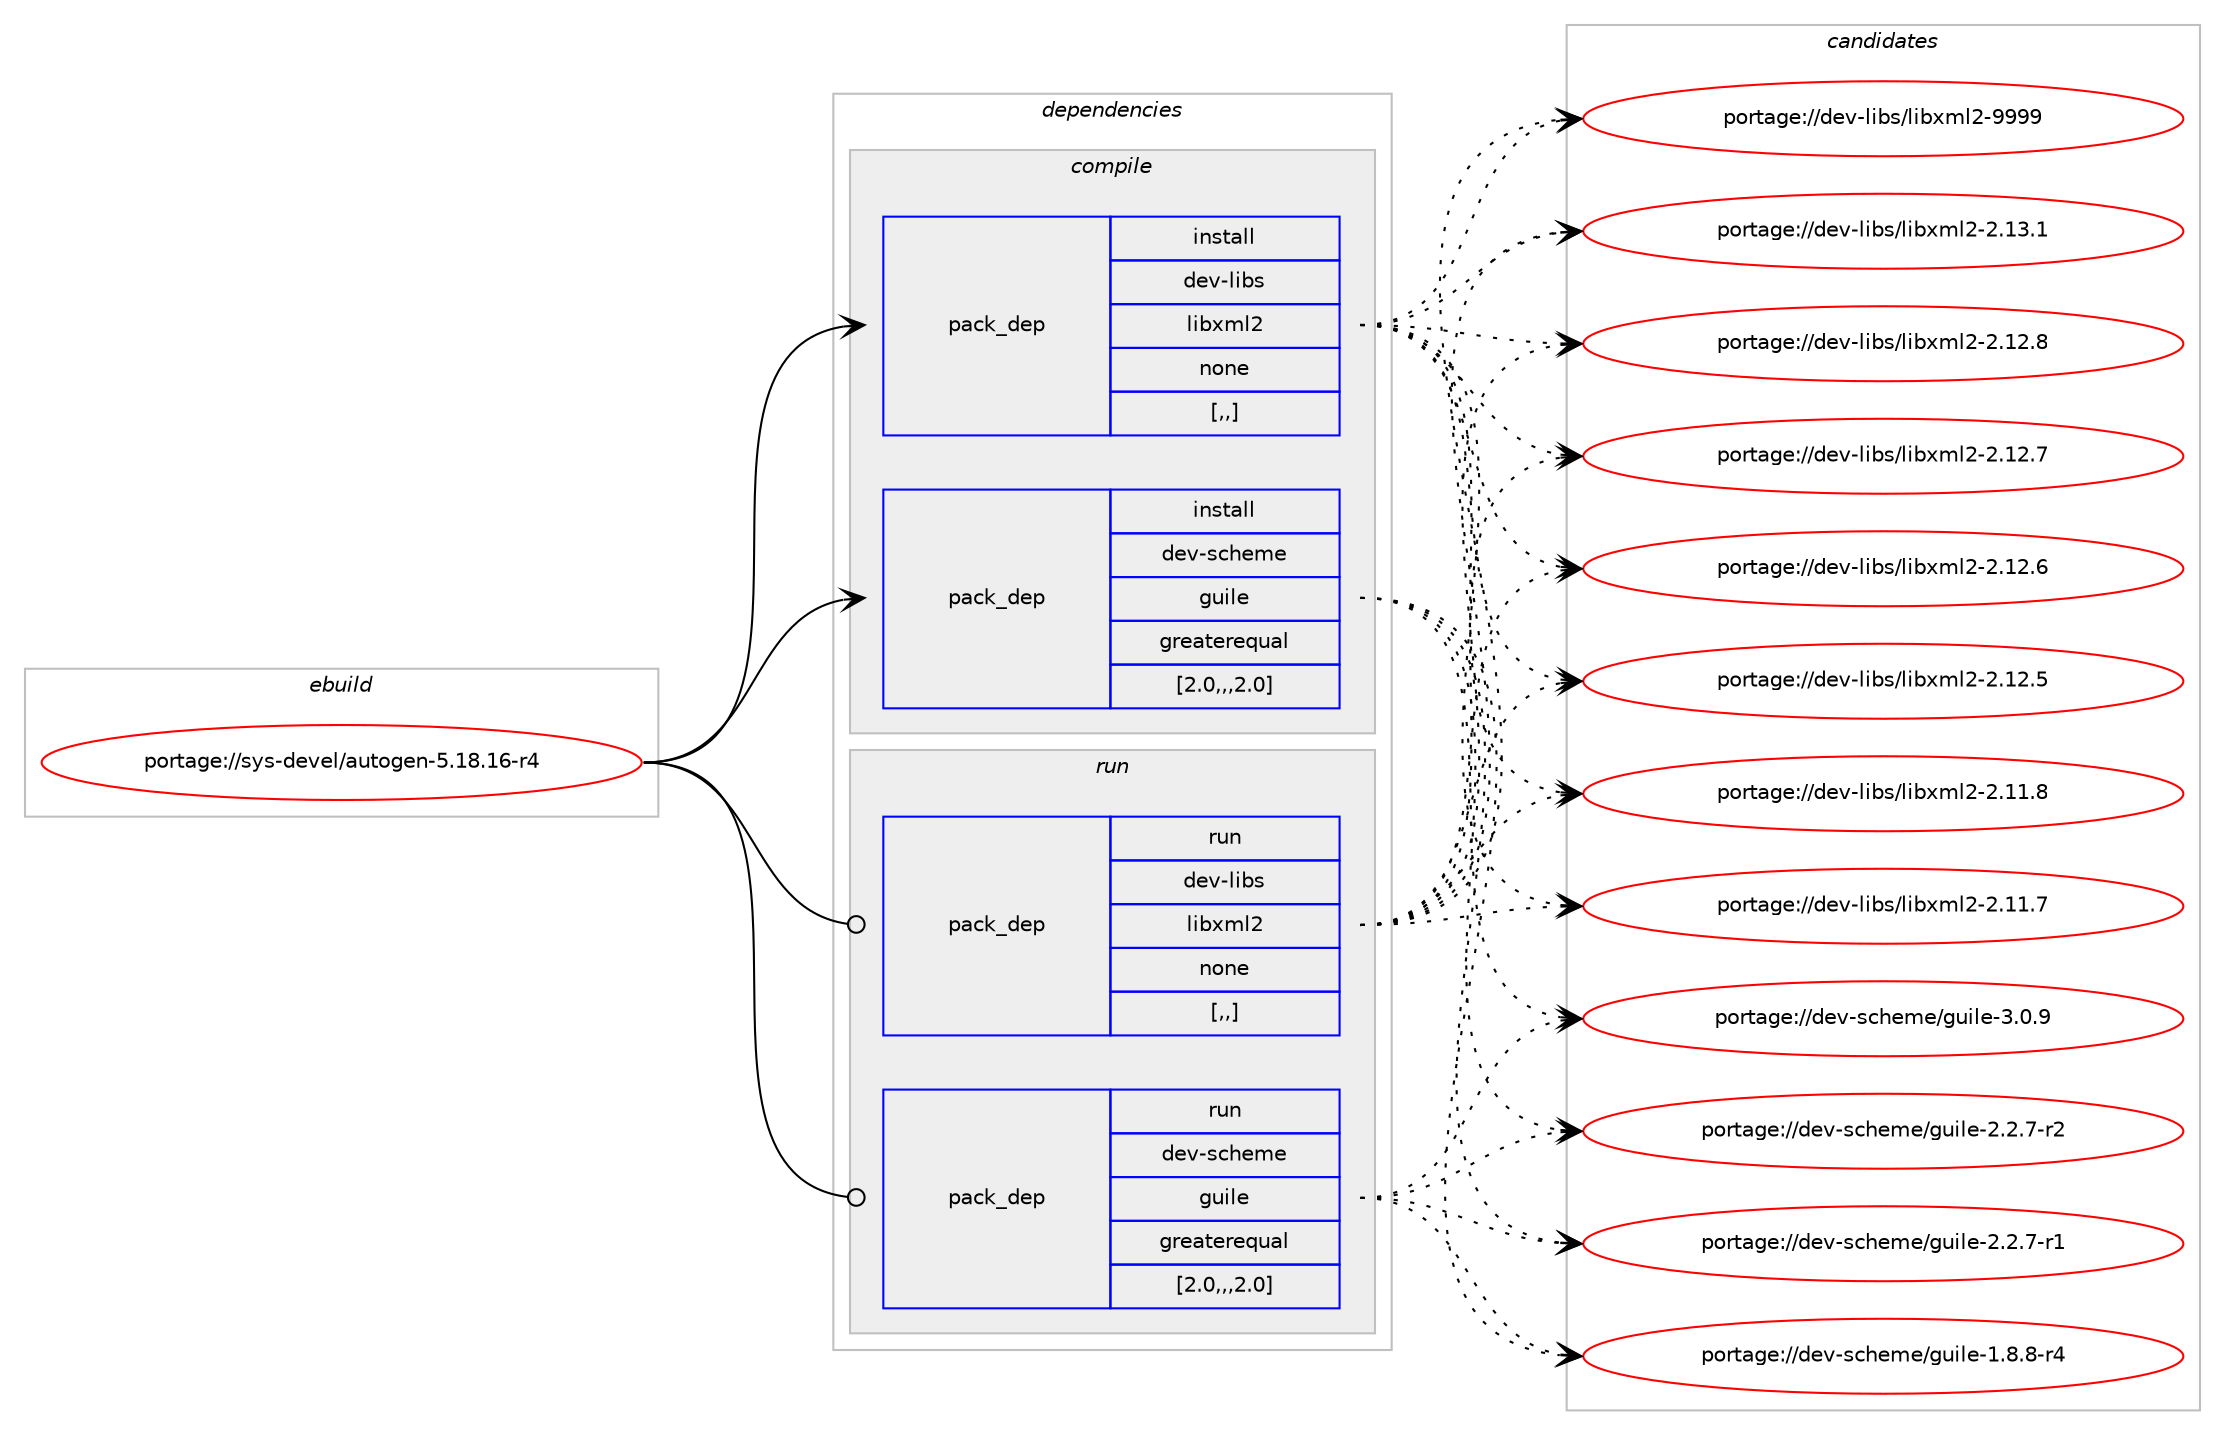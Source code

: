 digraph prolog {

# *************
# Graph options
# *************

newrank=true;
concentrate=true;
compound=true;
graph [rankdir=LR,fontname=Helvetica,fontsize=10,ranksep=1.5];#, ranksep=2.5, nodesep=0.2];
edge  [arrowhead=vee];
node  [fontname=Helvetica,fontsize=10];

# **********
# The ebuild
# **********

subgraph cluster_leftcol {
color=gray;
label=<<i>ebuild</i>>;
id [label="portage://sys-devel/autogen-5.18.16-r4", color=red, width=4, href="../sys-devel/autogen-5.18.16-r4.svg"];
}

# ****************
# The dependencies
# ****************

subgraph cluster_midcol {
color=gray;
label=<<i>dependencies</i>>;
subgraph cluster_compile {
fillcolor="#eeeeee";
style=filled;
label=<<i>compile</i>>;
subgraph pack314148 {
dependency431713 [label=<<TABLE BORDER="0" CELLBORDER="1" CELLSPACING="0" CELLPADDING="4" WIDTH="220"><TR><TD ROWSPAN="6" CELLPADDING="30">pack_dep</TD></TR><TR><TD WIDTH="110">install</TD></TR><TR><TD>dev-libs</TD></TR><TR><TD>libxml2</TD></TR><TR><TD>none</TD></TR><TR><TD>[,,]</TD></TR></TABLE>>, shape=none, color=blue];
}
id:e -> dependency431713:w [weight=20,style="solid",arrowhead="vee"];
subgraph pack314149 {
dependency431714 [label=<<TABLE BORDER="0" CELLBORDER="1" CELLSPACING="0" CELLPADDING="4" WIDTH="220"><TR><TD ROWSPAN="6" CELLPADDING="30">pack_dep</TD></TR><TR><TD WIDTH="110">install</TD></TR><TR><TD>dev-scheme</TD></TR><TR><TD>guile</TD></TR><TR><TD>greaterequal</TD></TR><TR><TD>[2.0,,,2.0]</TD></TR></TABLE>>, shape=none, color=blue];
}
id:e -> dependency431714:w [weight=20,style="solid",arrowhead="vee"];
}
subgraph cluster_compileandrun {
fillcolor="#eeeeee";
style=filled;
label=<<i>compile and run</i>>;
}
subgraph cluster_run {
fillcolor="#eeeeee";
style=filled;
label=<<i>run</i>>;
subgraph pack314150 {
dependency431715 [label=<<TABLE BORDER="0" CELLBORDER="1" CELLSPACING="0" CELLPADDING="4" WIDTH="220"><TR><TD ROWSPAN="6" CELLPADDING="30">pack_dep</TD></TR><TR><TD WIDTH="110">run</TD></TR><TR><TD>dev-libs</TD></TR><TR><TD>libxml2</TD></TR><TR><TD>none</TD></TR><TR><TD>[,,]</TD></TR></TABLE>>, shape=none, color=blue];
}
id:e -> dependency431715:w [weight=20,style="solid",arrowhead="odot"];
subgraph pack314151 {
dependency431716 [label=<<TABLE BORDER="0" CELLBORDER="1" CELLSPACING="0" CELLPADDING="4" WIDTH="220"><TR><TD ROWSPAN="6" CELLPADDING="30">pack_dep</TD></TR><TR><TD WIDTH="110">run</TD></TR><TR><TD>dev-scheme</TD></TR><TR><TD>guile</TD></TR><TR><TD>greaterequal</TD></TR><TR><TD>[2.0,,,2.0]</TD></TR></TABLE>>, shape=none, color=blue];
}
id:e -> dependency431716:w [weight=20,style="solid",arrowhead="odot"];
}
}

# **************
# The candidates
# **************

subgraph cluster_choices {
rank=same;
color=gray;
label=<<i>candidates</i>>;

subgraph choice314148 {
color=black;
nodesep=1;
choice10010111845108105981154710810598120109108504557575757 [label="portage://dev-libs/libxml2-9999", color=red, width=4,href="../dev-libs/libxml2-9999.svg"];
choice100101118451081059811547108105981201091085045504649514649 [label="portage://dev-libs/libxml2-2.13.1", color=red, width=4,href="../dev-libs/libxml2-2.13.1.svg"];
choice100101118451081059811547108105981201091085045504649504656 [label="portage://dev-libs/libxml2-2.12.8", color=red, width=4,href="../dev-libs/libxml2-2.12.8.svg"];
choice100101118451081059811547108105981201091085045504649504655 [label="portage://dev-libs/libxml2-2.12.7", color=red, width=4,href="../dev-libs/libxml2-2.12.7.svg"];
choice100101118451081059811547108105981201091085045504649504654 [label="portage://dev-libs/libxml2-2.12.6", color=red, width=4,href="../dev-libs/libxml2-2.12.6.svg"];
choice100101118451081059811547108105981201091085045504649504653 [label="portage://dev-libs/libxml2-2.12.5", color=red, width=4,href="../dev-libs/libxml2-2.12.5.svg"];
choice100101118451081059811547108105981201091085045504649494656 [label="portage://dev-libs/libxml2-2.11.8", color=red, width=4,href="../dev-libs/libxml2-2.11.8.svg"];
choice100101118451081059811547108105981201091085045504649494655 [label="portage://dev-libs/libxml2-2.11.7", color=red, width=4,href="../dev-libs/libxml2-2.11.7.svg"];
dependency431713:e -> choice10010111845108105981154710810598120109108504557575757:w [style=dotted,weight="100"];
dependency431713:e -> choice100101118451081059811547108105981201091085045504649514649:w [style=dotted,weight="100"];
dependency431713:e -> choice100101118451081059811547108105981201091085045504649504656:w [style=dotted,weight="100"];
dependency431713:e -> choice100101118451081059811547108105981201091085045504649504655:w [style=dotted,weight="100"];
dependency431713:e -> choice100101118451081059811547108105981201091085045504649504654:w [style=dotted,weight="100"];
dependency431713:e -> choice100101118451081059811547108105981201091085045504649504653:w [style=dotted,weight="100"];
dependency431713:e -> choice100101118451081059811547108105981201091085045504649494656:w [style=dotted,weight="100"];
dependency431713:e -> choice100101118451081059811547108105981201091085045504649494655:w [style=dotted,weight="100"];
}
subgraph choice314149 {
color=black;
nodesep=1;
choice100101118451159910410110910147103117105108101455146484657 [label="portage://dev-scheme/guile-3.0.9", color=red, width=4,href="../dev-scheme/guile-3.0.9.svg"];
choice1001011184511599104101109101471031171051081014550465046554511450 [label="portage://dev-scheme/guile-2.2.7-r2", color=red, width=4,href="../dev-scheme/guile-2.2.7-r2.svg"];
choice1001011184511599104101109101471031171051081014550465046554511449 [label="portage://dev-scheme/guile-2.2.7-r1", color=red, width=4,href="../dev-scheme/guile-2.2.7-r1.svg"];
choice1001011184511599104101109101471031171051081014549465646564511452 [label="portage://dev-scheme/guile-1.8.8-r4", color=red, width=4,href="../dev-scheme/guile-1.8.8-r4.svg"];
dependency431714:e -> choice100101118451159910410110910147103117105108101455146484657:w [style=dotted,weight="100"];
dependency431714:e -> choice1001011184511599104101109101471031171051081014550465046554511450:w [style=dotted,weight="100"];
dependency431714:e -> choice1001011184511599104101109101471031171051081014550465046554511449:w [style=dotted,weight="100"];
dependency431714:e -> choice1001011184511599104101109101471031171051081014549465646564511452:w [style=dotted,weight="100"];
}
subgraph choice314150 {
color=black;
nodesep=1;
choice10010111845108105981154710810598120109108504557575757 [label="portage://dev-libs/libxml2-9999", color=red, width=4,href="../dev-libs/libxml2-9999.svg"];
choice100101118451081059811547108105981201091085045504649514649 [label="portage://dev-libs/libxml2-2.13.1", color=red, width=4,href="../dev-libs/libxml2-2.13.1.svg"];
choice100101118451081059811547108105981201091085045504649504656 [label="portage://dev-libs/libxml2-2.12.8", color=red, width=4,href="../dev-libs/libxml2-2.12.8.svg"];
choice100101118451081059811547108105981201091085045504649504655 [label="portage://dev-libs/libxml2-2.12.7", color=red, width=4,href="../dev-libs/libxml2-2.12.7.svg"];
choice100101118451081059811547108105981201091085045504649504654 [label="portage://dev-libs/libxml2-2.12.6", color=red, width=4,href="../dev-libs/libxml2-2.12.6.svg"];
choice100101118451081059811547108105981201091085045504649504653 [label="portage://dev-libs/libxml2-2.12.5", color=red, width=4,href="../dev-libs/libxml2-2.12.5.svg"];
choice100101118451081059811547108105981201091085045504649494656 [label="portage://dev-libs/libxml2-2.11.8", color=red, width=4,href="../dev-libs/libxml2-2.11.8.svg"];
choice100101118451081059811547108105981201091085045504649494655 [label="portage://dev-libs/libxml2-2.11.7", color=red, width=4,href="../dev-libs/libxml2-2.11.7.svg"];
dependency431715:e -> choice10010111845108105981154710810598120109108504557575757:w [style=dotted,weight="100"];
dependency431715:e -> choice100101118451081059811547108105981201091085045504649514649:w [style=dotted,weight="100"];
dependency431715:e -> choice100101118451081059811547108105981201091085045504649504656:w [style=dotted,weight="100"];
dependency431715:e -> choice100101118451081059811547108105981201091085045504649504655:w [style=dotted,weight="100"];
dependency431715:e -> choice100101118451081059811547108105981201091085045504649504654:w [style=dotted,weight="100"];
dependency431715:e -> choice100101118451081059811547108105981201091085045504649504653:w [style=dotted,weight="100"];
dependency431715:e -> choice100101118451081059811547108105981201091085045504649494656:w [style=dotted,weight="100"];
dependency431715:e -> choice100101118451081059811547108105981201091085045504649494655:w [style=dotted,weight="100"];
}
subgraph choice314151 {
color=black;
nodesep=1;
choice100101118451159910410110910147103117105108101455146484657 [label="portage://dev-scheme/guile-3.0.9", color=red, width=4,href="../dev-scheme/guile-3.0.9.svg"];
choice1001011184511599104101109101471031171051081014550465046554511450 [label="portage://dev-scheme/guile-2.2.7-r2", color=red, width=4,href="../dev-scheme/guile-2.2.7-r2.svg"];
choice1001011184511599104101109101471031171051081014550465046554511449 [label="portage://dev-scheme/guile-2.2.7-r1", color=red, width=4,href="../dev-scheme/guile-2.2.7-r1.svg"];
choice1001011184511599104101109101471031171051081014549465646564511452 [label="portage://dev-scheme/guile-1.8.8-r4", color=red, width=4,href="../dev-scheme/guile-1.8.8-r4.svg"];
dependency431716:e -> choice100101118451159910410110910147103117105108101455146484657:w [style=dotted,weight="100"];
dependency431716:e -> choice1001011184511599104101109101471031171051081014550465046554511450:w [style=dotted,weight="100"];
dependency431716:e -> choice1001011184511599104101109101471031171051081014550465046554511449:w [style=dotted,weight="100"];
dependency431716:e -> choice1001011184511599104101109101471031171051081014549465646564511452:w [style=dotted,weight="100"];
}
}

}
